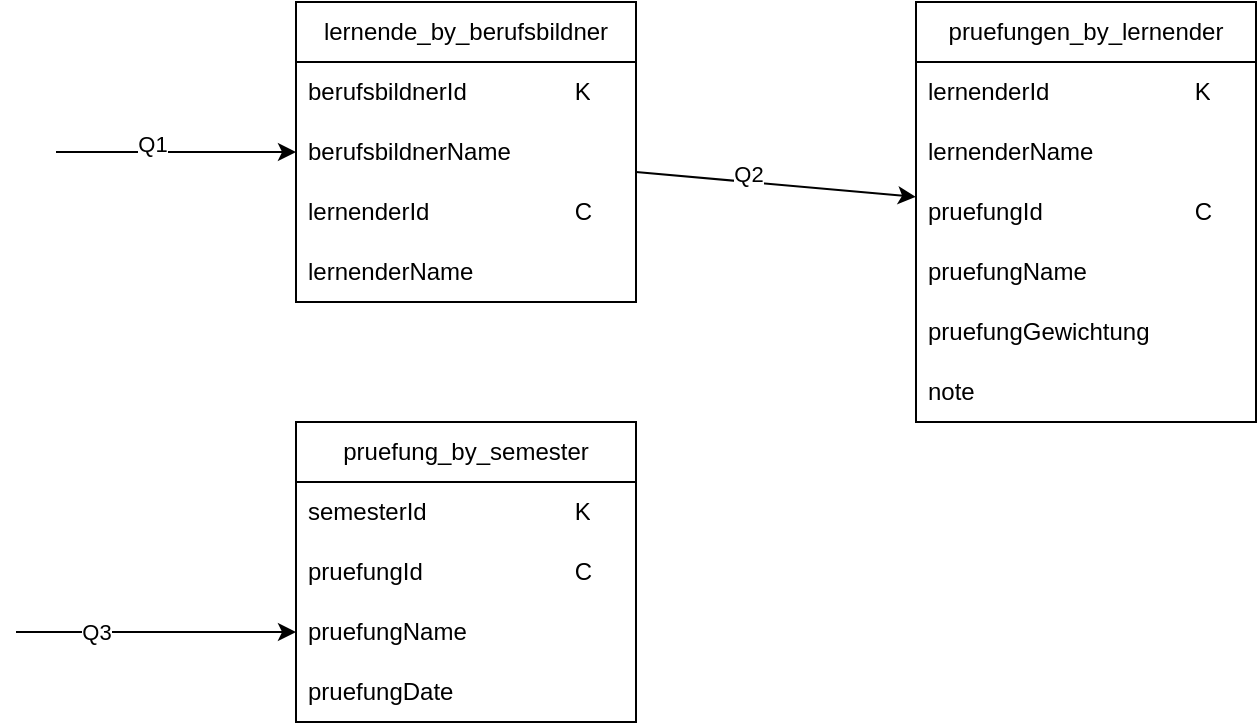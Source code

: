 <mxfile version="26.2.2">
  <diagram name="Seite-1" id="P3LqFCj5f96jHuxhNjvh">
    <mxGraphModel dx="1467" dy="814" grid="1" gridSize="10" guides="1" tooltips="1" connect="1" arrows="1" fold="1" page="1" pageScale="1" pageWidth="827" pageHeight="1169" math="0" shadow="0">
      <root>
        <mxCell id="0" />
        <mxCell id="1" parent="0" />
        <mxCell id="-SQxFBdLrEJ7V5kFLhHZ-1" value="lernende_by_berufsbildner" style="swimlane;fontStyle=0;childLayout=stackLayout;horizontal=1;startSize=30;horizontalStack=0;resizeParent=1;resizeParentMax=0;resizeLast=0;collapsible=1;marginBottom=0;whiteSpace=wrap;html=1;" parent="1" vertex="1">
          <mxGeometry x="160" y="60" width="170" height="150" as="geometry">
            <mxRectangle x="20" y="20" width="180" height="30" as="alternateBounds" />
          </mxGeometry>
        </mxCell>
        <mxCell id="-SQxFBdLrEJ7V5kFLhHZ-2" value="berufsbildnerId&lt;span style=&quot;white-space: pre;&quot;&gt;&#x9;&lt;/span&gt;&lt;span style=&quot;white-space: pre;&quot;&gt;&#x9;K&lt;/span&gt;" style="text;strokeColor=none;fillColor=none;align=left;verticalAlign=middle;spacingLeft=4;spacingRight=4;overflow=hidden;points=[[0,0.5],[1,0.5]];portConstraint=eastwest;rotatable=0;whiteSpace=wrap;html=1;" parent="-SQxFBdLrEJ7V5kFLhHZ-1" vertex="1">
          <mxGeometry y="30" width="170" height="30" as="geometry" />
        </mxCell>
        <mxCell id="-SQxFBdLrEJ7V5kFLhHZ-5" value="berufsbildnerName" style="text;strokeColor=none;fillColor=none;align=left;verticalAlign=middle;spacingLeft=4;spacingRight=4;overflow=hidden;points=[[0,0.5],[1,0.5]];portConstraint=eastwest;rotatable=0;whiteSpace=wrap;html=1;" parent="-SQxFBdLrEJ7V5kFLhHZ-1" vertex="1">
          <mxGeometry y="60" width="170" height="30" as="geometry" />
        </mxCell>
        <mxCell id="-SQxFBdLrEJ7V5kFLhHZ-3" value="lernenderId&lt;span style=&quot;white-space: pre;&quot;&gt;&#x9;&lt;/span&gt;&lt;span style=&quot;white-space: pre;&quot;&gt;&#x9;&lt;/span&gt;&lt;span style=&quot;white-space: pre;&quot;&gt;&#x9;&lt;/span&gt;C" style="text;strokeColor=none;fillColor=none;align=left;verticalAlign=middle;spacingLeft=4;spacingRight=4;overflow=hidden;points=[[0,0.5],[1,0.5]];portConstraint=eastwest;rotatable=0;whiteSpace=wrap;html=1;" parent="-SQxFBdLrEJ7V5kFLhHZ-1" vertex="1">
          <mxGeometry y="90" width="170" height="30" as="geometry" />
        </mxCell>
        <mxCell id="-SQxFBdLrEJ7V5kFLhHZ-4" value="lernenderName" style="text;strokeColor=none;fillColor=none;align=left;verticalAlign=middle;spacingLeft=4;spacingRight=4;overflow=hidden;points=[[0,0.5],[1,0.5]];portConstraint=eastwest;rotatable=0;whiteSpace=wrap;html=1;" parent="-SQxFBdLrEJ7V5kFLhHZ-1" vertex="1">
          <mxGeometry y="120" width="170" height="30" as="geometry" />
        </mxCell>
        <mxCell id="luzdaxGlMbLUjqQK5NDk-2" value="" style="endArrow=classic;html=1;rounded=0;entryX=0;entryY=0.5;entryDx=0;entryDy=0;" edge="1" parent="1" target="-SQxFBdLrEJ7V5kFLhHZ-5">
          <mxGeometry width="50" height="50" relative="1" as="geometry">
            <mxPoint x="40" y="135" as="sourcePoint" />
            <mxPoint x="90" y="70" as="targetPoint" />
          </mxGeometry>
        </mxCell>
        <mxCell id="luzdaxGlMbLUjqQK5NDk-3" value="Q1" style="edgeLabel;html=1;align=center;verticalAlign=middle;resizable=0;points=[];" vertex="1" connectable="0" parent="luzdaxGlMbLUjqQK5NDk-2">
          <mxGeometry x="-0.206" y="4" relative="1" as="geometry">
            <mxPoint as="offset" />
          </mxGeometry>
        </mxCell>
        <mxCell id="luzdaxGlMbLUjqQK5NDk-8" value="pruefungen_by_lernender" style="swimlane;fontStyle=0;childLayout=stackLayout;horizontal=1;startSize=30;horizontalStack=0;resizeParent=1;resizeParentMax=0;resizeLast=0;collapsible=1;marginBottom=0;whiteSpace=wrap;html=1;" vertex="1" parent="1">
          <mxGeometry x="470" y="60" width="170" height="210" as="geometry">
            <mxRectangle x="20" y="20" width="180" height="30" as="alternateBounds" />
          </mxGeometry>
        </mxCell>
        <mxCell id="luzdaxGlMbLUjqQK5NDk-9" value="lernenderId&lt;span style=&quot;white-space: pre;&quot;&gt;&#x9;&lt;/span&gt;&lt;span style=&quot;white-space: pre;&quot;&gt;&#x9;&lt;/span&gt;&lt;span style=&quot;white-space: pre;&quot;&gt;&#x9;K&lt;/span&gt;" style="text;strokeColor=none;fillColor=none;align=left;verticalAlign=middle;spacingLeft=4;spacingRight=4;overflow=hidden;points=[[0,0.5],[1,0.5]];portConstraint=eastwest;rotatable=0;whiteSpace=wrap;html=1;" vertex="1" parent="luzdaxGlMbLUjqQK5NDk-8">
          <mxGeometry y="30" width="170" height="30" as="geometry" />
        </mxCell>
        <mxCell id="luzdaxGlMbLUjqQK5NDk-10" value="lernenderName" style="text;strokeColor=none;fillColor=none;align=left;verticalAlign=middle;spacingLeft=4;spacingRight=4;overflow=hidden;points=[[0,0.5],[1,0.5]];portConstraint=eastwest;rotatable=0;whiteSpace=wrap;html=1;" vertex="1" parent="luzdaxGlMbLUjqQK5NDk-8">
          <mxGeometry y="60" width="170" height="30" as="geometry" />
        </mxCell>
        <mxCell id="luzdaxGlMbLUjqQK5NDk-11" value="pruefungId&lt;span style=&quot;white-space: pre;&quot;&gt;&#x9;&lt;/span&gt;&lt;span style=&quot;white-space: pre;&quot;&gt;&#x9;&lt;/span&gt;&lt;span style=&quot;white-space: pre;&quot;&gt;&#x9;&lt;/span&gt;C" style="text;strokeColor=none;fillColor=none;align=left;verticalAlign=middle;spacingLeft=4;spacingRight=4;overflow=hidden;points=[[0,0.5],[1,0.5]];portConstraint=eastwest;rotatable=0;whiteSpace=wrap;html=1;" vertex="1" parent="luzdaxGlMbLUjqQK5NDk-8">
          <mxGeometry y="90" width="170" height="30" as="geometry" />
        </mxCell>
        <mxCell id="luzdaxGlMbLUjqQK5NDk-12" value="pruefungName" style="text;strokeColor=none;fillColor=none;align=left;verticalAlign=middle;spacingLeft=4;spacingRight=4;overflow=hidden;points=[[0,0.5],[1,0.5]];portConstraint=eastwest;rotatable=0;whiteSpace=wrap;html=1;" vertex="1" parent="luzdaxGlMbLUjqQK5NDk-8">
          <mxGeometry y="120" width="170" height="30" as="geometry" />
        </mxCell>
        <mxCell id="luzdaxGlMbLUjqQK5NDk-29" value="pruefungGewichtung" style="text;strokeColor=none;fillColor=none;align=left;verticalAlign=middle;spacingLeft=4;spacingRight=4;overflow=hidden;points=[[0,0.5],[1,0.5]];portConstraint=eastwest;rotatable=0;whiteSpace=wrap;html=1;" vertex="1" parent="luzdaxGlMbLUjqQK5NDk-8">
          <mxGeometry y="150" width="170" height="30" as="geometry" />
        </mxCell>
        <mxCell id="luzdaxGlMbLUjqQK5NDk-18" value="note" style="text;strokeColor=none;fillColor=none;align=left;verticalAlign=middle;spacingLeft=4;spacingRight=4;overflow=hidden;points=[[0,0.5],[1,0.5]];portConstraint=eastwest;rotatable=0;whiteSpace=wrap;html=1;" vertex="1" parent="luzdaxGlMbLUjqQK5NDk-8">
          <mxGeometry y="180" width="170" height="30" as="geometry" />
        </mxCell>
        <mxCell id="luzdaxGlMbLUjqQK5NDk-19" value="" style="endArrow=classic;html=1;rounded=0;" edge="1" parent="1" target="luzdaxGlMbLUjqQK5NDk-11">
          <mxGeometry width="50" height="50" relative="1" as="geometry">
            <mxPoint x="330" y="145" as="sourcePoint" />
            <mxPoint x="450" y="145" as="targetPoint" />
          </mxGeometry>
        </mxCell>
        <mxCell id="luzdaxGlMbLUjqQK5NDk-20" value="Q2" style="edgeLabel;html=1;align=center;verticalAlign=middle;resizable=0;points=[];" vertex="1" connectable="0" parent="luzdaxGlMbLUjqQK5NDk-19">
          <mxGeometry x="-0.206" y="4" relative="1" as="geometry">
            <mxPoint as="offset" />
          </mxGeometry>
        </mxCell>
        <mxCell id="luzdaxGlMbLUjqQK5NDk-21" value="pruefung_by_semester" style="swimlane;fontStyle=0;childLayout=stackLayout;horizontal=1;startSize=30;horizontalStack=0;resizeParent=1;resizeParentMax=0;resizeLast=0;collapsible=1;marginBottom=0;whiteSpace=wrap;html=1;" vertex="1" parent="1">
          <mxGeometry x="160" y="270" width="170" height="150" as="geometry">
            <mxRectangle x="20" y="20" width="180" height="30" as="alternateBounds" />
          </mxGeometry>
        </mxCell>
        <mxCell id="luzdaxGlMbLUjqQK5NDk-22" value="semesterId&lt;span style=&quot;white-space: pre;&quot;&gt;&#x9;&lt;/span&gt;&lt;span style=&quot;white-space: pre;&quot;&gt;&#x9;&lt;/span&gt;&lt;span style=&quot;white-space: pre;&quot;&gt;&#x9;&lt;/span&gt;K" style="text;strokeColor=none;fillColor=none;align=left;verticalAlign=middle;spacingLeft=4;spacingRight=4;overflow=hidden;points=[[0,0.5],[1,0.5]];portConstraint=eastwest;rotatable=0;whiteSpace=wrap;html=1;" vertex="1" parent="luzdaxGlMbLUjqQK5NDk-21">
          <mxGeometry y="30" width="170" height="30" as="geometry" />
        </mxCell>
        <mxCell id="luzdaxGlMbLUjqQK5NDk-24" value="pruefungId&lt;span style=&quot;white-space: pre;&quot;&gt;&#x9;&lt;/span&gt;&lt;span style=&quot;white-space: pre;&quot;&gt;&#x9;&lt;/span&gt;&lt;span style=&quot;white-space: pre;&quot;&gt;&#x9;&lt;/span&gt;C" style="text;strokeColor=none;fillColor=none;align=left;verticalAlign=middle;spacingLeft=4;spacingRight=4;overflow=hidden;points=[[0,0.5],[1,0.5]];portConstraint=eastwest;rotatable=0;whiteSpace=wrap;html=1;" vertex="1" parent="luzdaxGlMbLUjqQK5NDk-21">
          <mxGeometry y="60" width="170" height="30" as="geometry" />
        </mxCell>
        <mxCell id="luzdaxGlMbLUjqQK5NDk-25" value="pruefungName" style="text;strokeColor=none;fillColor=none;align=left;verticalAlign=middle;spacingLeft=4;spacingRight=4;overflow=hidden;points=[[0,0.5],[1,0.5]];portConstraint=eastwest;rotatable=0;whiteSpace=wrap;html=1;" vertex="1" parent="luzdaxGlMbLUjqQK5NDk-21">
          <mxGeometry y="90" width="170" height="30" as="geometry" />
        </mxCell>
        <mxCell id="luzdaxGlMbLUjqQK5NDk-30" value="pruefungDate" style="text;strokeColor=none;fillColor=none;align=left;verticalAlign=middle;spacingLeft=4;spacingRight=4;overflow=hidden;points=[[0,0.5],[1,0.5]];portConstraint=eastwest;rotatable=0;whiteSpace=wrap;html=1;" vertex="1" parent="luzdaxGlMbLUjqQK5NDk-21">
          <mxGeometry y="120" width="170" height="30" as="geometry" />
        </mxCell>
        <mxCell id="luzdaxGlMbLUjqQK5NDk-27" value="" style="endArrow=classic;html=1;rounded=0;entryX=0;entryY=0.5;entryDx=0;entryDy=0;" edge="1" parent="1" target="luzdaxGlMbLUjqQK5NDk-25">
          <mxGeometry width="50" height="50" relative="1" as="geometry">
            <mxPoint x="20" y="375" as="sourcePoint" />
            <mxPoint x="70" y="320" as="targetPoint" />
          </mxGeometry>
        </mxCell>
        <mxCell id="luzdaxGlMbLUjqQK5NDk-28" value="Q3" style="edgeLabel;html=1;align=center;verticalAlign=middle;resizable=0;points=[];" vertex="1" connectable="0" parent="luzdaxGlMbLUjqQK5NDk-27">
          <mxGeometry x="-0.433" relative="1" as="geometry">
            <mxPoint as="offset" />
          </mxGeometry>
        </mxCell>
      </root>
    </mxGraphModel>
  </diagram>
</mxfile>
